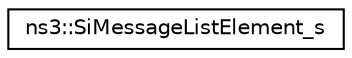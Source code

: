 digraph "Graphical Class Hierarchy"
{
 // LATEX_PDF_SIZE
  edge [fontname="Helvetica",fontsize="10",labelfontname="Helvetica",labelfontsize="10"];
  node [fontname="Helvetica",fontsize="10",shape=record];
  rankdir="LR";
  Node0 [label="ns3::SiMessageListElement_s",height=0.2,width=0.4,color="black", fillcolor="white", style="filled",URL="$structns3_1_1_si_message_list_element__s.html",tooltip="See section 4.3.22 siMessageListElement."];
}
